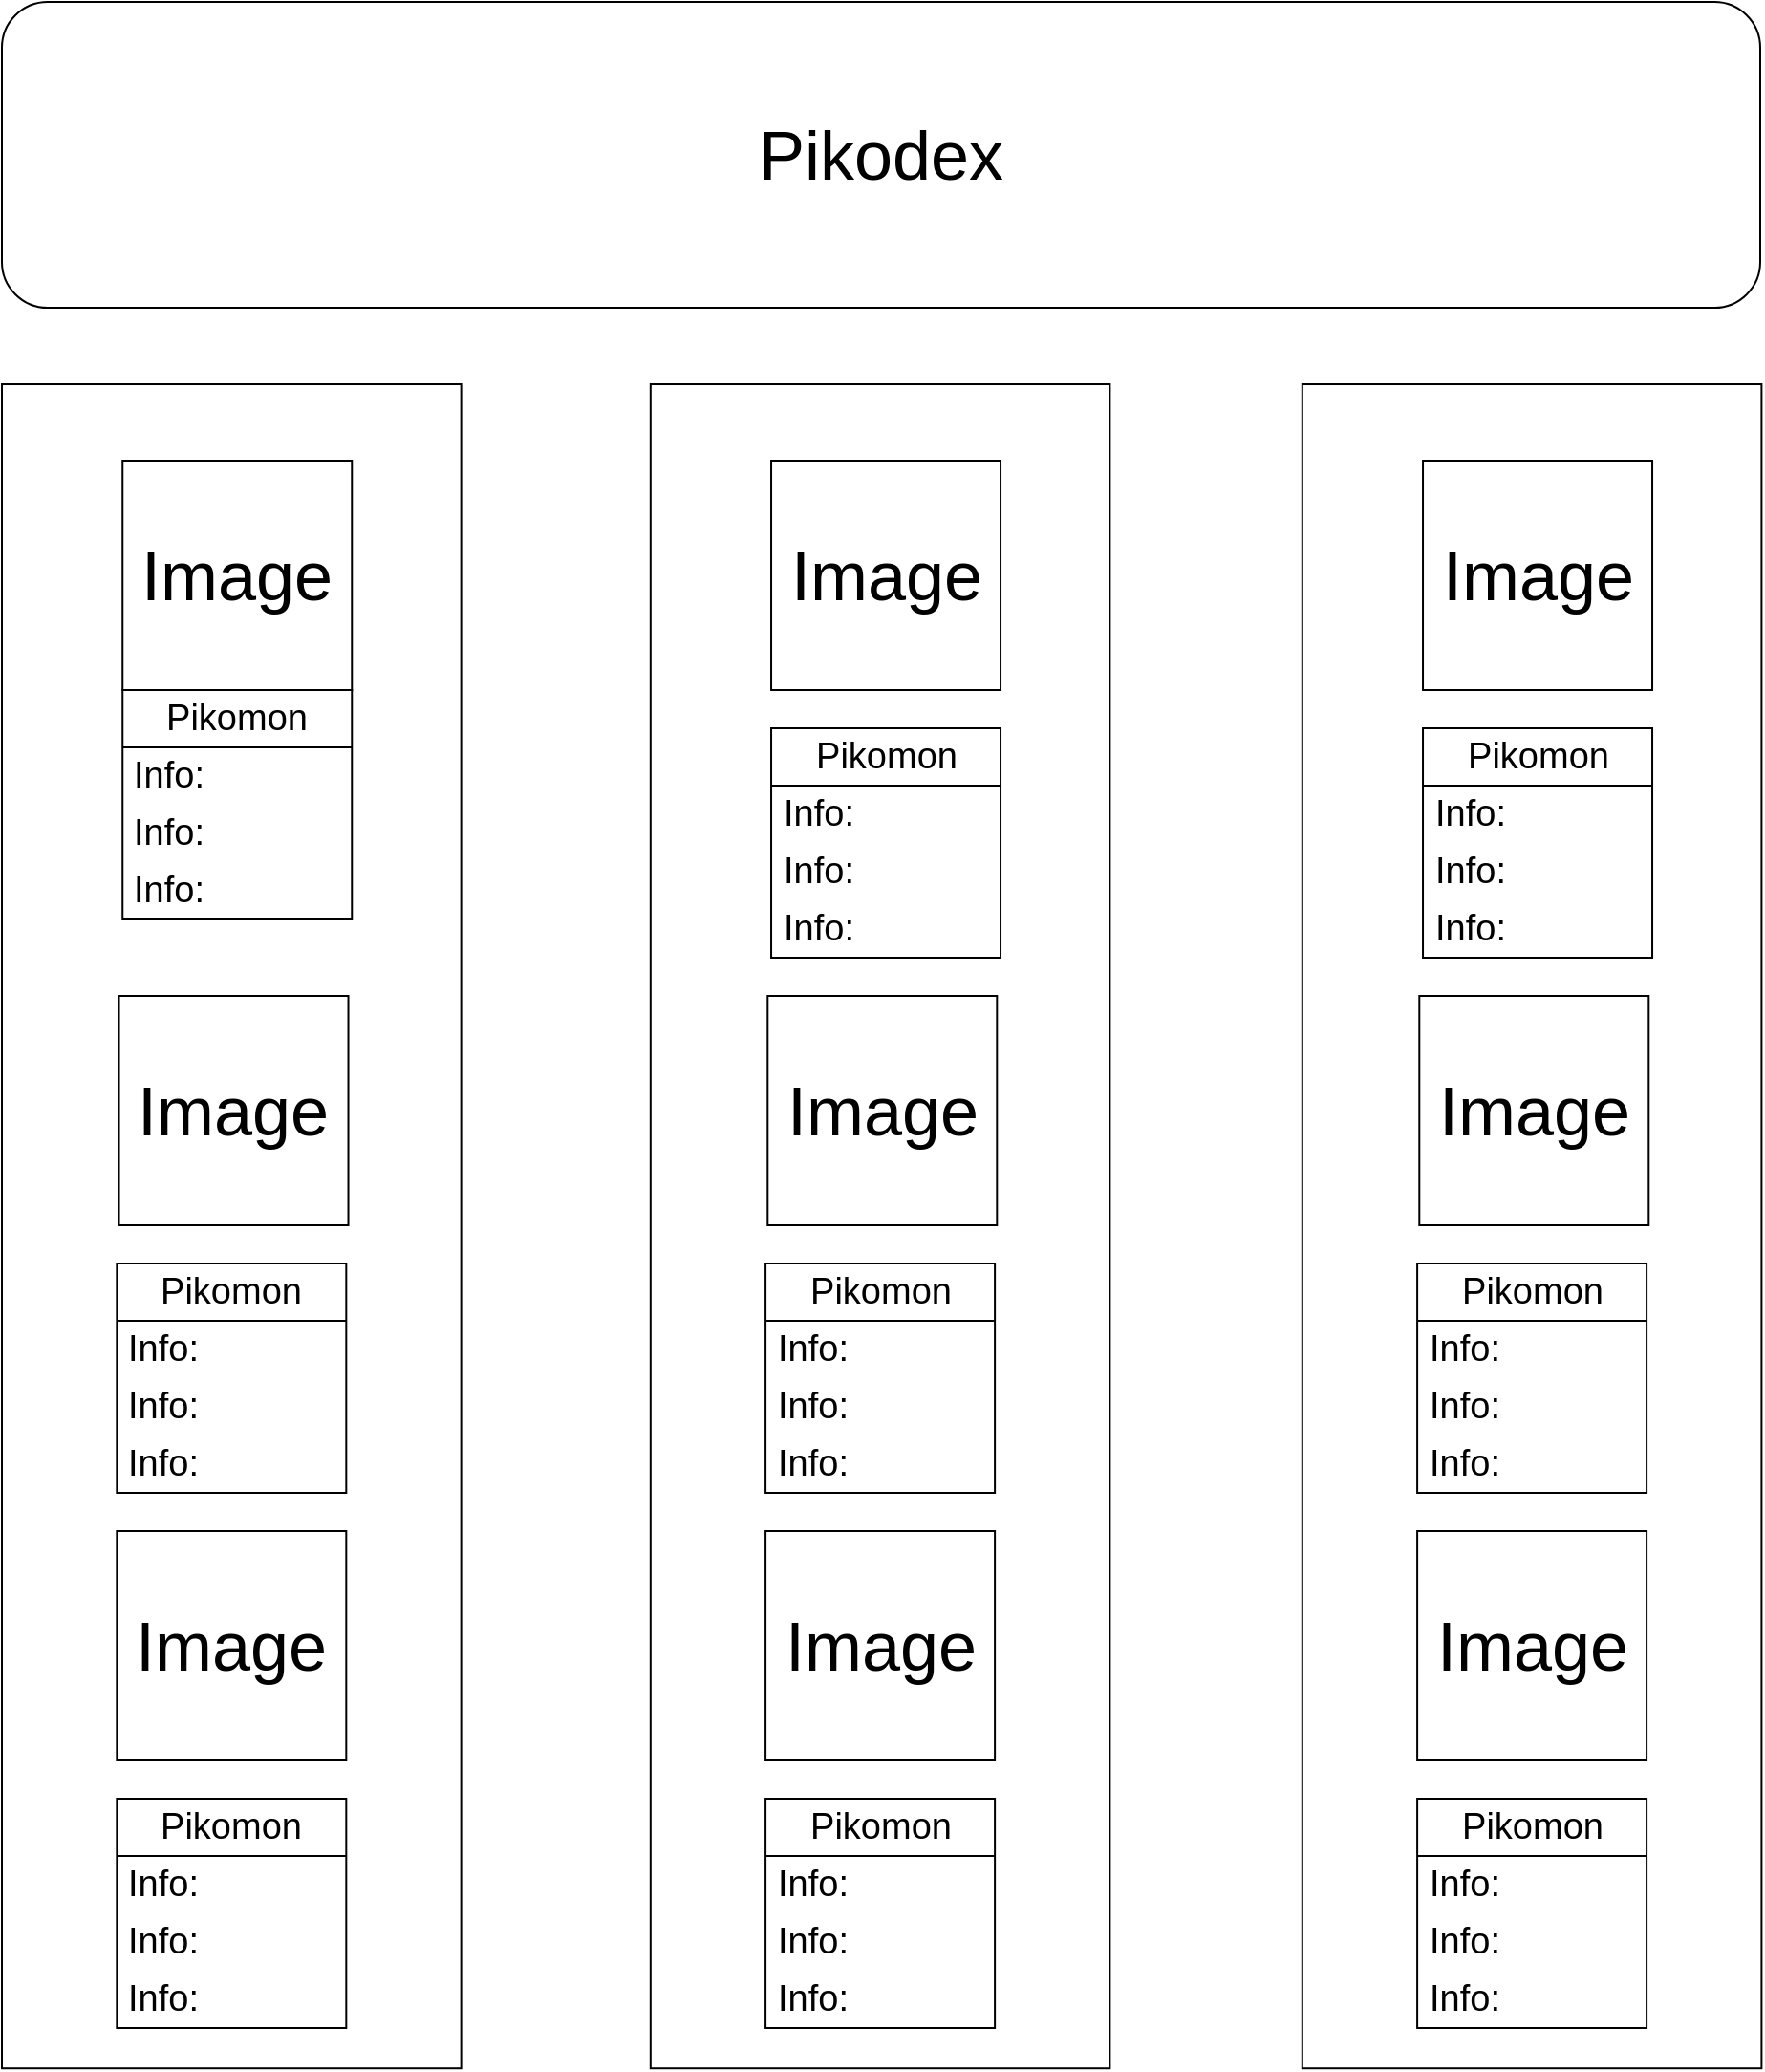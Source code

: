 <mxfile>
    <diagram id="cSTTee1SxJR1csSZnObL" name="Page-1">
        <mxGraphModel dx="976" dy="749" grid="1" gridSize="10" guides="1" tooltips="1" connect="1" arrows="1" fold="1" page="1" pageScale="1" pageWidth="1000" pageHeight="1200" math="0" shadow="0">
            <root>
                <mxCell id="0"/>
                <mxCell id="1" parent="0"/>
                <mxCell id="LNsYzHEbZUKXHE6bOk_S-13" value="&lt;font style=&quot;font-size: 36px;&quot;&gt;Pikodex&lt;/font&gt;" style="rounded=1;whiteSpace=wrap;html=1;" parent="1" vertex="1">
                    <mxGeometry x="40" y="40" width="920" height="160" as="geometry"/>
                </mxCell>
                <mxCell id="LNsYzHEbZUKXHE6bOk_S-16" value="Item 2" style="text;strokeColor=none;fillColor=none;align=left;verticalAlign=middle;spacingLeft=4;spacingRight=4;overflow=hidden;points=[[0,0.5],[1,0.5]];portConstraint=eastwest;rotatable=0;whiteSpace=wrap;html=1;fontSize=36;" parent="1" vertex="1">
                    <mxGeometry x="40" y="390" width="200" height="10" as="geometry"/>
                </mxCell>
                <mxCell id="LNsYzHEbZUKXHE6bOk_S-18" value="" style="rounded=0;whiteSpace=wrap;html=1;fontSize=36;rotation=-90;" parent="1" vertex="1">
                    <mxGeometry x="-280.39" y="560.41" width="881.1" height="240.3" as="geometry"/>
                </mxCell>
                <mxCell id="LNsYzHEbZUKXHE6bOk_S-22" value="Image" style="whiteSpace=wrap;html=1;aspect=fixed;fontSize=36;" parent="1" vertex="1">
                    <mxGeometry x="103.13" y="280" width="120" height="120" as="geometry"/>
                </mxCell>
                <mxCell id="LNsYzHEbZUKXHE6bOk_S-27" value="Image" style="whiteSpace=wrap;html=1;aspect=fixed;fontSize=36;" parent="1" vertex="1">
                    <mxGeometry x="101.26" y="560" width="120" height="120" as="geometry"/>
                </mxCell>
                <mxCell id="LNsYzHEbZUKXHE6bOk_S-28" value="Image" style="whiteSpace=wrap;html=1;aspect=fixed;fontSize=36;" parent="1" vertex="1">
                    <mxGeometry x="100.16" y="840" width="120" height="120" as="geometry"/>
                </mxCell>
                <mxCell id="LNsYzHEbZUKXHE6bOk_S-32" value="Pikomon" style="swimlane;fontStyle=0;childLayout=stackLayout;horizontal=1;startSize=30;horizontalStack=0;resizeParent=1;resizeParentMax=0;resizeLast=0;collapsible=1;marginBottom=0;whiteSpace=wrap;html=1;fontSize=19;" parent="1" vertex="1">
                    <mxGeometry x="103.13" y="400" width="120" height="120" as="geometry"/>
                </mxCell>
                <mxCell id="LNsYzHEbZUKXHE6bOk_S-33" value="Info:" style="text;strokeColor=none;fillColor=none;align=left;verticalAlign=middle;spacingLeft=4;spacingRight=4;overflow=hidden;points=[[0,0.5],[1,0.5]];portConstraint=eastwest;rotatable=0;whiteSpace=wrap;html=1;fontSize=19;" parent="LNsYzHEbZUKXHE6bOk_S-32" vertex="1">
                    <mxGeometry y="30" width="120" height="30" as="geometry"/>
                </mxCell>
                <mxCell id="LNsYzHEbZUKXHE6bOk_S-34" value="Info:" style="text;strokeColor=none;fillColor=none;align=left;verticalAlign=middle;spacingLeft=4;spacingRight=4;overflow=hidden;points=[[0,0.5],[1,0.5]];portConstraint=eastwest;rotatable=0;whiteSpace=wrap;html=1;fontSize=19;" parent="LNsYzHEbZUKXHE6bOk_S-32" vertex="1">
                    <mxGeometry y="60" width="120" height="30" as="geometry"/>
                </mxCell>
                <mxCell id="LNsYzHEbZUKXHE6bOk_S-35" value="Info:" style="text;strokeColor=none;fillColor=none;align=left;verticalAlign=middle;spacingLeft=4;spacingRight=4;overflow=hidden;points=[[0,0.5],[1,0.5]];portConstraint=eastwest;rotatable=0;whiteSpace=wrap;html=1;fontSize=19;" parent="LNsYzHEbZUKXHE6bOk_S-32" vertex="1">
                    <mxGeometry y="90" width="120" height="30" as="geometry"/>
                </mxCell>
                <mxCell id="LNsYzHEbZUKXHE6bOk_S-36" value="Pikomon" style="swimlane;fontStyle=0;childLayout=stackLayout;horizontal=1;startSize=30;horizontalStack=0;resizeParent=1;resizeParentMax=0;resizeLast=0;collapsible=1;marginBottom=0;whiteSpace=wrap;html=1;fontSize=19;" parent="1" vertex="1">
                    <mxGeometry x="100.16" y="980" width="120" height="120" as="geometry"/>
                </mxCell>
                <mxCell id="LNsYzHEbZUKXHE6bOk_S-37" value="Info:" style="text;strokeColor=none;fillColor=none;align=left;verticalAlign=middle;spacingLeft=4;spacingRight=4;overflow=hidden;points=[[0,0.5],[1,0.5]];portConstraint=eastwest;rotatable=0;whiteSpace=wrap;html=1;fontSize=19;" parent="LNsYzHEbZUKXHE6bOk_S-36" vertex="1">
                    <mxGeometry y="30" width="120" height="30" as="geometry"/>
                </mxCell>
                <mxCell id="LNsYzHEbZUKXHE6bOk_S-38" value="Info:" style="text;strokeColor=none;fillColor=none;align=left;verticalAlign=middle;spacingLeft=4;spacingRight=4;overflow=hidden;points=[[0,0.5],[1,0.5]];portConstraint=eastwest;rotatable=0;whiteSpace=wrap;html=1;fontSize=19;" parent="LNsYzHEbZUKXHE6bOk_S-36" vertex="1">
                    <mxGeometry y="60" width="120" height="30" as="geometry"/>
                </mxCell>
                <mxCell id="LNsYzHEbZUKXHE6bOk_S-39" value="Info:" style="text;strokeColor=none;fillColor=none;align=left;verticalAlign=middle;spacingLeft=4;spacingRight=4;overflow=hidden;points=[[0,0.5],[1,0.5]];portConstraint=eastwest;rotatable=0;whiteSpace=wrap;html=1;fontSize=19;" parent="LNsYzHEbZUKXHE6bOk_S-36" vertex="1">
                    <mxGeometry y="90" width="120" height="30" as="geometry"/>
                </mxCell>
                <mxCell id="LNsYzHEbZUKXHE6bOk_S-40" value="Pikomon" style="swimlane;fontStyle=0;childLayout=stackLayout;horizontal=1;startSize=30;horizontalStack=0;resizeParent=1;resizeParentMax=0;resizeLast=0;collapsible=1;marginBottom=0;whiteSpace=wrap;html=1;fontSize=19;" parent="1" vertex="1">
                    <mxGeometry x="100.16" y="700" width="120" height="120" as="geometry"/>
                </mxCell>
                <mxCell id="LNsYzHEbZUKXHE6bOk_S-41" value="Info:" style="text;strokeColor=none;fillColor=none;align=left;verticalAlign=middle;spacingLeft=4;spacingRight=4;overflow=hidden;points=[[0,0.5],[1,0.5]];portConstraint=eastwest;rotatable=0;whiteSpace=wrap;html=1;fontSize=19;" parent="LNsYzHEbZUKXHE6bOk_S-40" vertex="1">
                    <mxGeometry y="30" width="120" height="30" as="geometry"/>
                </mxCell>
                <mxCell id="LNsYzHEbZUKXHE6bOk_S-42" value="Info:" style="text;strokeColor=none;fillColor=none;align=left;verticalAlign=middle;spacingLeft=4;spacingRight=4;overflow=hidden;points=[[0,0.5],[1,0.5]];portConstraint=eastwest;rotatable=0;whiteSpace=wrap;html=1;fontSize=19;" parent="LNsYzHEbZUKXHE6bOk_S-40" vertex="1">
                    <mxGeometry y="60" width="120" height="30" as="geometry"/>
                </mxCell>
                <mxCell id="LNsYzHEbZUKXHE6bOk_S-43" value="Info:" style="text;strokeColor=none;fillColor=none;align=left;verticalAlign=middle;spacingLeft=4;spacingRight=4;overflow=hidden;points=[[0,0.5],[1,0.5]];portConstraint=eastwest;rotatable=0;whiteSpace=wrap;html=1;fontSize=19;" parent="LNsYzHEbZUKXHE6bOk_S-40" vertex="1">
                    <mxGeometry y="90" width="120" height="30" as="geometry"/>
                </mxCell>
                <mxCell id="LNsYzHEbZUKXHE6bOk_S-90" value="Item 2" style="text;strokeColor=none;fillColor=none;align=left;verticalAlign=middle;spacingLeft=4;spacingRight=4;overflow=hidden;points=[[0,0.5],[1,0.5]];portConstraint=eastwest;rotatable=0;whiteSpace=wrap;html=1;fontSize=36;" parent="1" vertex="1">
                    <mxGeometry x="720.39" y="390" width="200" height="10" as="geometry"/>
                </mxCell>
                <mxCell id="LNsYzHEbZUKXHE6bOk_S-91" value="" style="rounded=0;whiteSpace=wrap;html=1;fontSize=36;rotation=-90;" parent="1" vertex="1">
                    <mxGeometry x="400" y="560.41" width="881.1" height="240.3" as="geometry"/>
                </mxCell>
                <mxCell id="LNsYzHEbZUKXHE6bOk_S-92" value="Image" style="whiteSpace=wrap;html=1;aspect=fixed;fontSize=36;" parent="1" vertex="1">
                    <mxGeometry x="783.52" y="280" width="120" height="120" as="geometry"/>
                </mxCell>
                <mxCell id="LNsYzHEbZUKXHE6bOk_S-93" value="Image" style="whiteSpace=wrap;html=1;aspect=fixed;fontSize=36;" parent="1" vertex="1">
                    <mxGeometry x="781.65" y="560" width="120" height="120" as="geometry"/>
                </mxCell>
                <mxCell id="LNsYzHEbZUKXHE6bOk_S-94" value="Image" style="whiteSpace=wrap;html=1;aspect=fixed;fontSize=36;" parent="1" vertex="1">
                    <mxGeometry x="780.55" y="840" width="120" height="120" as="geometry"/>
                </mxCell>
                <mxCell id="LNsYzHEbZUKXHE6bOk_S-95" value="Pikomon" style="swimlane;fontStyle=0;childLayout=stackLayout;horizontal=1;startSize=30;horizontalStack=0;resizeParent=1;resizeParentMax=0;resizeLast=0;collapsible=1;marginBottom=0;whiteSpace=wrap;html=1;fontSize=19;" parent="1" vertex="1">
                    <mxGeometry x="783.52" y="420" width="120" height="120" as="geometry"/>
                </mxCell>
                <mxCell id="LNsYzHEbZUKXHE6bOk_S-96" value="Info:" style="text;strokeColor=none;fillColor=none;align=left;verticalAlign=middle;spacingLeft=4;spacingRight=4;overflow=hidden;points=[[0,0.5],[1,0.5]];portConstraint=eastwest;rotatable=0;whiteSpace=wrap;html=1;fontSize=19;" parent="LNsYzHEbZUKXHE6bOk_S-95" vertex="1">
                    <mxGeometry y="30" width="120" height="30" as="geometry"/>
                </mxCell>
                <mxCell id="LNsYzHEbZUKXHE6bOk_S-97" value="Info:" style="text;strokeColor=none;fillColor=none;align=left;verticalAlign=middle;spacingLeft=4;spacingRight=4;overflow=hidden;points=[[0,0.5],[1,0.5]];portConstraint=eastwest;rotatable=0;whiteSpace=wrap;html=1;fontSize=19;" parent="LNsYzHEbZUKXHE6bOk_S-95" vertex="1">
                    <mxGeometry y="60" width="120" height="30" as="geometry"/>
                </mxCell>
                <mxCell id="LNsYzHEbZUKXHE6bOk_S-98" value="Info:" style="text;strokeColor=none;fillColor=none;align=left;verticalAlign=middle;spacingLeft=4;spacingRight=4;overflow=hidden;points=[[0,0.5],[1,0.5]];portConstraint=eastwest;rotatable=0;whiteSpace=wrap;html=1;fontSize=19;" parent="LNsYzHEbZUKXHE6bOk_S-95" vertex="1">
                    <mxGeometry y="90" width="120" height="30" as="geometry"/>
                </mxCell>
                <mxCell id="LNsYzHEbZUKXHE6bOk_S-99" value="Pikomon" style="swimlane;fontStyle=0;childLayout=stackLayout;horizontal=1;startSize=30;horizontalStack=0;resizeParent=1;resizeParentMax=0;resizeLast=0;collapsible=1;marginBottom=0;whiteSpace=wrap;html=1;fontSize=19;" parent="1" vertex="1">
                    <mxGeometry x="780.55" y="980" width="120" height="120" as="geometry"/>
                </mxCell>
                <mxCell id="LNsYzHEbZUKXHE6bOk_S-100" value="Info:" style="text;strokeColor=none;fillColor=none;align=left;verticalAlign=middle;spacingLeft=4;spacingRight=4;overflow=hidden;points=[[0,0.5],[1,0.5]];portConstraint=eastwest;rotatable=0;whiteSpace=wrap;html=1;fontSize=19;" parent="LNsYzHEbZUKXHE6bOk_S-99" vertex="1">
                    <mxGeometry y="30" width="120" height="30" as="geometry"/>
                </mxCell>
                <mxCell id="LNsYzHEbZUKXHE6bOk_S-101" value="Info:" style="text;strokeColor=none;fillColor=none;align=left;verticalAlign=middle;spacingLeft=4;spacingRight=4;overflow=hidden;points=[[0,0.5],[1,0.5]];portConstraint=eastwest;rotatable=0;whiteSpace=wrap;html=1;fontSize=19;" parent="LNsYzHEbZUKXHE6bOk_S-99" vertex="1">
                    <mxGeometry y="60" width="120" height="30" as="geometry"/>
                </mxCell>
                <mxCell id="LNsYzHEbZUKXHE6bOk_S-102" value="Info:" style="text;strokeColor=none;fillColor=none;align=left;verticalAlign=middle;spacingLeft=4;spacingRight=4;overflow=hidden;points=[[0,0.5],[1,0.5]];portConstraint=eastwest;rotatable=0;whiteSpace=wrap;html=1;fontSize=19;" parent="LNsYzHEbZUKXHE6bOk_S-99" vertex="1">
                    <mxGeometry y="90" width="120" height="30" as="geometry"/>
                </mxCell>
                <mxCell id="LNsYzHEbZUKXHE6bOk_S-103" value="Pikomon" style="swimlane;fontStyle=0;childLayout=stackLayout;horizontal=1;startSize=30;horizontalStack=0;resizeParent=1;resizeParentMax=0;resizeLast=0;collapsible=1;marginBottom=0;whiteSpace=wrap;html=1;fontSize=19;" parent="1" vertex="1">
                    <mxGeometry x="780.55" y="700" width="120" height="120" as="geometry"/>
                </mxCell>
                <mxCell id="LNsYzHEbZUKXHE6bOk_S-104" value="Info:" style="text;strokeColor=none;fillColor=none;align=left;verticalAlign=middle;spacingLeft=4;spacingRight=4;overflow=hidden;points=[[0,0.5],[1,0.5]];portConstraint=eastwest;rotatable=0;whiteSpace=wrap;html=1;fontSize=19;" parent="LNsYzHEbZUKXHE6bOk_S-103" vertex="1">
                    <mxGeometry y="30" width="120" height="30" as="geometry"/>
                </mxCell>
                <mxCell id="LNsYzHEbZUKXHE6bOk_S-105" value="Info:" style="text;strokeColor=none;fillColor=none;align=left;verticalAlign=middle;spacingLeft=4;spacingRight=4;overflow=hidden;points=[[0,0.5],[1,0.5]];portConstraint=eastwest;rotatable=0;whiteSpace=wrap;html=1;fontSize=19;" parent="LNsYzHEbZUKXHE6bOk_S-103" vertex="1">
                    <mxGeometry y="60" width="120" height="30" as="geometry"/>
                </mxCell>
                <mxCell id="LNsYzHEbZUKXHE6bOk_S-106" value="Info:" style="text;strokeColor=none;fillColor=none;align=left;verticalAlign=middle;spacingLeft=4;spacingRight=4;overflow=hidden;points=[[0,0.5],[1,0.5]];portConstraint=eastwest;rotatable=0;whiteSpace=wrap;html=1;fontSize=19;" parent="LNsYzHEbZUKXHE6bOk_S-103" vertex="1">
                    <mxGeometry y="90" width="120" height="30" as="geometry"/>
                </mxCell>
                <mxCell id="LNsYzHEbZUKXHE6bOk_S-107" value="Item 2" style="text;strokeColor=none;fillColor=none;align=left;verticalAlign=middle;spacingLeft=4;spacingRight=4;overflow=hidden;points=[[0,0.5],[1,0.5]];portConstraint=eastwest;rotatable=0;whiteSpace=wrap;html=1;fontSize=36;" parent="1" vertex="1">
                    <mxGeometry x="379.39" y="390" width="200" height="10" as="geometry"/>
                </mxCell>
                <mxCell id="LNsYzHEbZUKXHE6bOk_S-108" value="" style="rounded=0;whiteSpace=wrap;html=1;fontSize=36;rotation=-90;" parent="1" vertex="1">
                    <mxGeometry x="59" y="560.41" width="881.1" height="240.3" as="geometry"/>
                </mxCell>
                <mxCell id="LNsYzHEbZUKXHE6bOk_S-109" value="Image" style="whiteSpace=wrap;html=1;aspect=fixed;fontSize=36;" parent="1" vertex="1">
                    <mxGeometry x="442.52" y="280" width="120" height="120" as="geometry"/>
                </mxCell>
                <mxCell id="LNsYzHEbZUKXHE6bOk_S-110" value="Image" style="whiteSpace=wrap;html=1;aspect=fixed;fontSize=36;" parent="1" vertex="1">
                    <mxGeometry x="440.65" y="560" width="120" height="120" as="geometry"/>
                </mxCell>
                <mxCell id="LNsYzHEbZUKXHE6bOk_S-111" value="Image" style="whiteSpace=wrap;html=1;aspect=fixed;fontSize=36;" parent="1" vertex="1">
                    <mxGeometry x="439.55" y="840" width="120" height="120" as="geometry"/>
                </mxCell>
                <mxCell id="LNsYzHEbZUKXHE6bOk_S-112" value="Pikomon" style="swimlane;fontStyle=0;childLayout=stackLayout;horizontal=1;startSize=30;horizontalStack=0;resizeParent=1;resizeParentMax=0;resizeLast=0;collapsible=1;marginBottom=0;whiteSpace=wrap;html=1;fontSize=19;" parent="1" vertex="1">
                    <mxGeometry x="442.52" y="420" width="120" height="120" as="geometry"/>
                </mxCell>
                <mxCell id="LNsYzHEbZUKXHE6bOk_S-113" value="Info:" style="text;strokeColor=none;fillColor=none;align=left;verticalAlign=middle;spacingLeft=4;spacingRight=4;overflow=hidden;points=[[0,0.5],[1,0.5]];portConstraint=eastwest;rotatable=0;whiteSpace=wrap;html=1;fontSize=19;" parent="LNsYzHEbZUKXHE6bOk_S-112" vertex="1">
                    <mxGeometry y="30" width="120" height="30" as="geometry"/>
                </mxCell>
                <mxCell id="LNsYzHEbZUKXHE6bOk_S-114" value="Info:" style="text;strokeColor=none;fillColor=none;align=left;verticalAlign=middle;spacingLeft=4;spacingRight=4;overflow=hidden;points=[[0,0.5],[1,0.5]];portConstraint=eastwest;rotatable=0;whiteSpace=wrap;html=1;fontSize=19;" parent="LNsYzHEbZUKXHE6bOk_S-112" vertex="1">
                    <mxGeometry y="60" width="120" height="30" as="geometry"/>
                </mxCell>
                <mxCell id="LNsYzHEbZUKXHE6bOk_S-115" value="Info:" style="text;strokeColor=none;fillColor=none;align=left;verticalAlign=middle;spacingLeft=4;spacingRight=4;overflow=hidden;points=[[0,0.5],[1,0.5]];portConstraint=eastwest;rotatable=0;whiteSpace=wrap;html=1;fontSize=19;" parent="LNsYzHEbZUKXHE6bOk_S-112" vertex="1">
                    <mxGeometry y="90" width="120" height="30" as="geometry"/>
                </mxCell>
                <mxCell id="LNsYzHEbZUKXHE6bOk_S-116" value="Pikomon" style="swimlane;fontStyle=0;childLayout=stackLayout;horizontal=1;startSize=30;horizontalStack=0;resizeParent=1;resizeParentMax=0;resizeLast=0;collapsible=1;marginBottom=0;whiteSpace=wrap;html=1;fontSize=19;" parent="1" vertex="1">
                    <mxGeometry x="439.55" y="980" width="120" height="120" as="geometry"/>
                </mxCell>
                <mxCell id="LNsYzHEbZUKXHE6bOk_S-117" value="Info:" style="text;strokeColor=none;fillColor=none;align=left;verticalAlign=middle;spacingLeft=4;spacingRight=4;overflow=hidden;points=[[0,0.5],[1,0.5]];portConstraint=eastwest;rotatable=0;whiteSpace=wrap;html=1;fontSize=19;" parent="LNsYzHEbZUKXHE6bOk_S-116" vertex="1">
                    <mxGeometry y="30" width="120" height="30" as="geometry"/>
                </mxCell>
                <mxCell id="LNsYzHEbZUKXHE6bOk_S-118" value="Info:" style="text;strokeColor=none;fillColor=none;align=left;verticalAlign=middle;spacingLeft=4;spacingRight=4;overflow=hidden;points=[[0,0.5],[1,0.5]];portConstraint=eastwest;rotatable=0;whiteSpace=wrap;html=1;fontSize=19;" parent="LNsYzHEbZUKXHE6bOk_S-116" vertex="1">
                    <mxGeometry y="60" width="120" height="30" as="geometry"/>
                </mxCell>
                <mxCell id="LNsYzHEbZUKXHE6bOk_S-119" value="Info:" style="text;strokeColor=none;fillColor=none;align=left;verticalAlign=middle;spacingLeft=4;spacingRight=4;overflow=hidden;points=[[0,0.5],[1,0.5]];portConstraint=eastwest;rotatable=0;whiteSpace=wrap;html=1;fontSize=19;" parent="LNsYzHEbZUKXHE6bOk_S-116" vertex="1">
                    <mxGeometry y="90" width="120" height="30" as="geometry"/>
                </mxCell>
                <mxCell id="LNsYzHEbZUKXHE6bOk_S-120" value="Pikomon" style="swimlane;fontStyle=0;childLayout=stackLayout;horizontal=1;startSize=30;horizontalStack=0;resizeParent=1;resizeParentMax=0;resizeLast=0;collapsible=1;marginBottom=0;whiteSpace=wrap;html=1;fontSize=19;" parent="1" vertex="1">
                    <mxGeometry x="439.55" y="700" width="120" height="120" as="geometry"/>
                </mxCell>
                <mxCell id="LNsYzHEbZUKXHE6bOk_S-121" value="Info:" style="text;strokeColor=none;fillColor=none;align=left;verticalAlign=middle;spacingLeft=4;spacingRight=4;overflow=hidden;points=[[0,0.5],[1,0.5]];portConstraint=eastwest;rotatable=0;whiteSpace=wrap;html=1;fontSize=19;" parent="LNsYzHEbZUKXHE6bOk_S-120" vertex="1">
                    <mxGeometry y="30" width="120" height="30" as="geometry"/>
                </mxCell>
                <mxCell id="LNsYzHEbZUKXHE6bOk_S-122" value="Info:" style="text;strokeColor=none;fillColor=none;align=left;verticalAlign=middle;spacingLeft=4;spacingRight=4;overflow=hidden;points=[[0,0.5],[1,0.5]];portConstraint=eastwest;rotatable=0;whiteSpace=wrap;html=1;fontSize=19;" parent="LNsYzHEbZUKXHE6bOk_S-120" vertex="1">
                    <mxGeometry y="60" width="120" height="30" as="geometry"/>
                </mxCell>
                <mxCell id="LNsYzHEbZUKXHE6bOk_S-123" value="Info:" style="text;strokeColor=none;fillColor=none;align=left;verticalAlign=middle;spacingLeft=4;spacingRight=4;overflow=hidden;points=[[0,0.5],[1,0.5]];portConstraint=eastwest;rotatable=0;whiteSpace=wrap;html=1;fontSize=19;" parent="LNsYzHEbZUKXHE6bOk_S-120" vertex="1">
                    <mxGeometry y="90" width="120" height="30" as="geometry"/>
                </mxCell>
            </root>
        </mxGraphModel>
    </diagram>
    <diagram id="5sEJYCU8dxacpfm7VURI" name="Page-2">
        <mxGraphModel dx="976" dy="749" grid="1" gridSize="10" guides="1" tooltips="1" connect="1" arrows="1" fold="1" page="1" pageScale="1" pageWidth="1100" pageHeight="850" math="0" shadow="0">
            <root>
                <mxCell id="0"/>
                <mxCell id="1" parent="0"/>
            </root>
        </mxGraphModel>
    </diagram>
</mxfile>